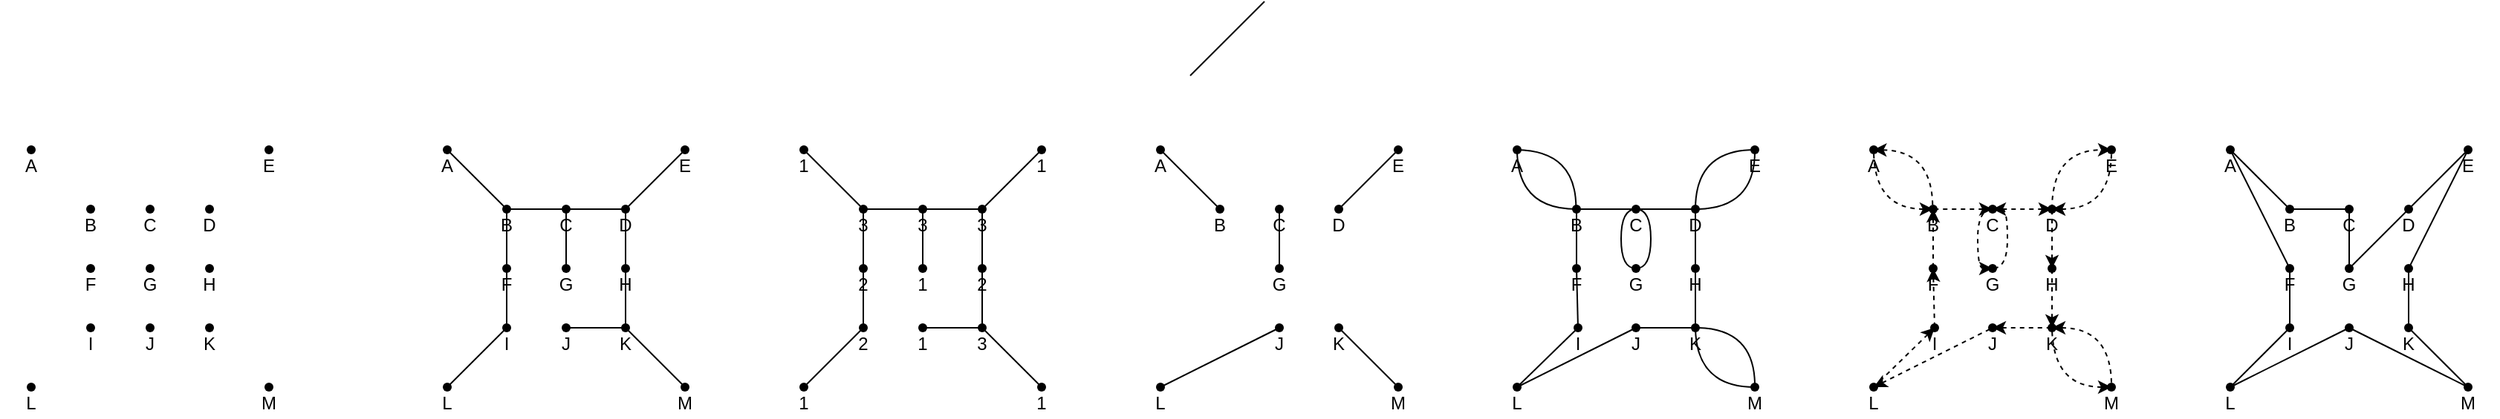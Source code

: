 <mxfile version="14.9.1" type="device"><diagram id="Zwv_RI23UXLySUzqXpF4" name="Page-1"><mxGraphModel dx="569" dy="282" grid="1" gridSize="10" guides="1" tooltips="1" connect="1" arrows="1" fold="1" page="1" pageScale="1" pageWidth="827" pageHeight="1169" math="0" shadow="0"><root><mxCell id="0"/><mxCell id="1" parent="0"/><mxCell id="OBPJqP3fSP37Bips-L61-1" value="B" style="shape=waypoint;sketch=0;fillStyle=solid;size=6;pointerEvents=1;points=[];fillColor=none;resizable=0;rotatable=0;perimeter=centerPerimeter;snapToPoint=1;verticalAlign=bottom;" parent="1" vertex="1"><mxGeometry x="200" y="200" width="40" height="40" as="geometry"/></mxCell><mxCell id="OBPJqP3fSP37Bips-L61-2" value="C" style="shape=waypoint;sketch=0;fillStyle=solid;size=6;pointerEvents=1;points=[];fillColor=none;resizable=0;rotatable=0;perimeter=centerPerimeter;snapToPoint=1;verticalAlign=bottom;" parent="1" vertex="1"><mxGeometry x="240" y="200" width="40" height="40" as="geometry"/></mxCell><mxCell id="OBPJqP3fSP37Bips-L61-3" value="D" style="shape=waypoint;sketch=0;fillStyle=solid;size=6;pointerEvents=1;points=[];fillColor=none;resizable=0;rotatable=0;perimeter=centerPerimeter;snapToPoint=1;verticalAlign=bottom;" parent="1" vertex="1"><mxGeometry x="280" y="200" width="40" height="40" as="geometry"/></mxCell><mxCell id="OBPJqP3fSP37Bips-L61-4" value="A" style="shape=waypoint;sketch=0;fillStyle=solid;size=6;pointerEvents=1;points=[];fillColor=none;resizable=0;rotatable=0;perimeter=centerPerimeter;snapToPoint=1;verticalAlign=bottom;" parent="1" vertex="1"><mxGeometry x="160" y="160" width="40" height="40" as="geometry"/></mxCell><mxCell id="OBPJqP3fSP37Bips-L61-5" value="E" style="shape=waypoint;sketch=0;fillStyle=solid;size=6;pointerEvents=1;points=[];fillColor=none;resizable=0;rotatable=0;perimeter=centerPerimeter;snapToPoint=1;verticalAlign=bottom;" parent="1" vertex="1"><mxGeometry x="320" y="160" width="40" height="40" as="geometry"/></mxCell><mxCell id="OBPJqP3fSP37Bips-L61-6" value="L" style="shape=waypoint;sketch=0;fillStyle=solid;size=6;pointerEvents=1;points=[];fillColor=none;resizable=0;rotatable=0;perimeter=centerPerimeter;snapToPoint=1;verticalAlign=bottom;" parent="1" vertex="1"><mxGeometry x="160" y="320" width="40" height="40" as="geometry"/></mxCell><mxCell id="OBPJqP3fSP37Bips-L61-7" value="M" style="shape=waypoint;sketch=0;fillStyle=solid;size=6;pointerEvents=1;points=[];fillColor=none;resizable=0;rotatable=0;perimeter=centerPerimeter;snapToPoint=1;verticalAlign=bottom;" parent="1" vertex="1"><mxGeometry x="320" y="320" width="40" height="40" as="geometry"/></mxCell><mxCell id="OBPJqP3fSP37Bips-L61-8" value="F" style="shape=waypoint;sketch=0;fillStyle=solid;size=6;pointerEvents=1;points=[];fillColor=none;resizable=0;rotatable=0;perimeter=centerPerimeter;snapToPoint=1;verticalAlign=bottom;" parent="1" vertex="1"><mxGeometry x="200" y="240" width="40" height="40" as="geometry"/></mxCell><mxCell id="OBPJqP3fSP37Bips-L61-9" value="G" style="shape=waypoint;sketch=0;fillStyle=solid;size=6;pointerEvents=1;points=[];fillColor=none;resizable=0;rotatable=0;perimeter=centerPerimeter;snapToPoint=1;verticalAlign=bottom;" parent="1" vertex="1"><mxGeometry x="240" y="240" width="40" height="40" as="geometry"/></mxCell><mxCell id="OBPJqP3fSP37Bips-L61-10" value="H" style="shape=waypoint;sketch=0;fillStyle=solid;size=6;pointerEvents=1;points=[];fillColor=none;resizable=0;rotatable=0;perimeter=centerPerimeter;snapToPoint=1;verticalAlign=bottom;" parent="1" vertex="1"><mxGeometry x="280" y="240" width="40" height="40" as="geometry"/></mxCell><mxCell id="OBPJqP3fSP37Bips-L61-11" value="I" style="shape=waypoint;sketch=0;fillStyle=solid;size=6;pointerEvents=1;points=[];fillColor=none;resizable=0;rotatable=0;perimeter=centerPerimeter;snapToPoint=1;verticalAlign=bottom;" parent="1" vertex="1"><mxGeometry x="200" y="280" width="40" height="40" as="geometry"/></mxCell><mxCell id="OBPJqP3fSP37Bips-L61-12" value="J" style="shape=waypoint;sketch=0;fillStyle=solid;size=6;pointerEvents=1;points=[];fillColor=none;resizable=0;rotatable=0;perimeter=centerPerimeter;snapToPoint=1;verticalAlign=bottom;" parent="1" vertex="1"><mxGeometry x="240" y="280" width="40" height="40" as="geometry"/></mxCell><mxCell id="OBPJqP3fSP37Bips-L61-13" value="K" style="shape=waypoint;sketch=0;fillStyle=solid;size=6;pointerEvents=1;points=[];fillColor=none;resizable=0;rotatable=0;perimeter=centerPerimeter;snapToPoint=1;verticalAlign=bottom;" parent="1" vertex="1"><mxGeometry x="280" y="280" width="40" height="40" as="geometry"/></mxCell><mxCell id="OBPJqP3fSP37Bips-L61-15" value="B" style="shape=waypoint;sketch=0;fillStyle=solid;size=6;pointerEvents=1;points=[];fillColor=none;resizable=0;rotatable=0;perimeter=centerPerimeter;snapToPoint=1;verticalAlign=bottom;" parent="1" vertex="1"><mxGeometry x="480" y="200" width="40" height="40" as="geometry"/></mxCell><mxCell id="OBPJqP3fSP37Bips-L61-16" value="C" style="shape=waypoint;sketch=0;fillStyle=solid;size=6;pointerEvents=1;points=[];fillColor=none;resizable=0;rotatable=0;perimeter=centerPerimeter;snapToPoint=1;verticalAlign=bottom;" parent="1" vertex="1"><mxGeometry x="520" y="200" width="40" height="40" as="geometry"/></mxCell><mxCell id="OBPJqP3fSP37Bips-L61-17" value="D" style="shape=waypoint;sketch=0;fillStyle=solid;size=6;pointerEvents=1;points=[];fillColor=none;resizable=0;rotatable=0;perimeter=centerPerimeter;snapToPoint=1;verticalAlign=bottom;" parent="1" vertex="1"><mxGeometry x="560" y="200" width="40" height="40" as="geometry"/></mxCell><mxCell id="OBPJqP3fSP37Bips-L61-18" value="A" style="shape=waypoint;sketch=0;fillStyle=solid;size=6;pointerEvents=1;points=[];fillColor=none;resizable=0;rotatable=0;perimeter=centerPerimeter;snapToPoint=1;verticalAlign=bottom;" parent="1" vertex="1"><mxGeometry x="440" y="160" width="40" height="40" as="geometry"/></mxCell><mxCell id="OBPJqP3fSP37Bips-L61-19" value="E" style="shape=waypoint;sketch=0;fillStyle=solid;size=6;pointerEvents=1;points=[];fillColor=none;resizable=0;rotatable=0;perimeter=centerPerimeter;snapToPoint=1;verticalAlign=bottom;" parent="1" vertex="1"><mxGeometry x="600" y="160" width="40" height="40" as="geometry"/></mxCell><mxCell id="OBPJqP3fSP37Bips-L61-20" value="L" style="shape=waypoint;sketch=0;fillStyle=solid;size=6;pointerEvents=1;points=[];fillColor=none;resizable=0;rotatable=0;perimeter=centerPerimeter;snapToPoint=1;verticalAlign=bottom;" parent="1" vertex="1"><mxGeometry x="440" y="320" width="40" height="40" as="geometry"/></mxCell><mxCell id="OBPJqP3fSP37Bips-L61-21" value="M" style="shape=waypoint;sketch=0;fillStyle=solid;size=6;pointerEvents=1;points=[];fillColor=none;resizable=0;rotatable=0;perimeter=centerPerimeter;snapToPoint=1;verticalAlign=bottom;" parent="1" vertex="1"><mxGeometry x="600" y="320" width="40" height="40" as="geometry"/></mxCell><mxCell id="OBPJqP3fSP37Bips-L61-22" value="F" style="shape=waypoint;sketch=0;fillStyle=solid;size=6;pointerEvents=1;points=[];fillColor=none;resizable=0;rotatable=0;perimeter=centerPerimeter;snapToPoint=1;verticalAlign=bottom;" parent="1" vertex="1"><mxGeometry x="480" y="240" width="40" height="40" as="geometry"/></mxCell><mxCell id="OBPJqP3fSP37Bips-L61-23" value="G" style="shape=waypoint;sketch=0;fillStyle=solid;size=6;pointerEvents=1;points=[];fillColor=none;resizable=0;rotatable=0;perimeter=centerPerimeter;snapToPoint=1;verticalAlign=bottom;" parent="1" vertex="1"><mxGeometry x="520" y="240" width="40" height="40" as="geometry"/></mxCell><mxCell id="OBPJqP3fSP37Bips-L61-24" value="H" style="shape=waypoint;sketch=0;fillStyle=solid;size=6;pointerEvents=1;points=[];fillColor=none;resizable=0;rotatable=0;perimeter=centerPerimeter;snapToPoint=1;verticalAlign=bottom;" parent="1" vertex="1"><mxGeometry x="560" y="240" width="40" height="40" as="geometry"/></mxCell><mxCell id="OBPJqP3fSP37Bips-L61-25" value="I" style="shape=waypoint;sketch=0;fillStyle=solid;size=6;pointerEvents=1;points=[];fillColor=none;resizable=0;rotatable=0;perimeter=centerPerimeter;snapToPoint=1;verticalAlign=bottom;" parent="1" vertex="1"><mxGeometry x="480" y="280" width="40" height="40" as="geometry"/></mxCell><mxCell id="OBPJqP3fSP37Bips-L61-26" value="J" style="shape=waypoint;sketch=0;fillStyle=solid;size=6;pointerEvents=1;points=[];fillColor=none;resizable=0;rotatable=0;perimeter=centerPerimeter;snapToPoint=1;verticalAlign=bottom;" parent="1" vertex="1"><mxGeometry x="520" y="280" width="40" height="40" as="geometry"/></mxCell><mxCell id="OBPJqP3fSP37Bips-L61-27" value="K" style="shape=waypoint;sketch=0;fillStyle=solid;size=6;pointerEvents=1;points=[];fillColor=none;resizable=0;rotatable=0;perimeter=centerPerimeter;snapToPoint=1;verticalAlign=bottom;" parent="1" vertex="1"><mxGeometry x="560" y="280" width="40" height="40" as="geometry"/></mxCell><mxCell id="OBPJqP3fSP37Bips-L61-28" value="" style="endArrow=none;html=1;exitX=0.413;exitY=0.525;exitDx=0;exitDy=0;exitPerimeter=0;" parent="1" source="OBPJqP3fSP37Bips-L61-15" target="OBPJqP3fSP37Bips-L61-18" edge="1"><mxGeometry width="50" height="50" relative="1" as="geometry"><mxPoint x="400" y="270" as="sourcePoint"/><mxPoint x="450" y="220" as="targetPoint"/></mxGeometry></mxCell><mxCell id="OBPJqP3fSP37Bips-L61-29" value="" style="endArrow=none;html=1;exitX=0.463;exitY=0.438;exitDx=0;exitDy=0;exitPerimeter=0;" parent="1" source="OBPJqP3fSP37Bips-L61-20" edge="1"><mxGeometry width="50" height="50" relative="1" as="geometry"><mxPoint x="510" y="160" as="sourcePoint"/><mxPoint x="500" y="300" as="targetPoint"/></mxGeometry></mxCell><mxCell id="OBPJqP3fSP37Bips-L61-30" value="" style="endArrow=none;html=1;" parent="1" source="OBPJqP3fSP37Bips-L61-15" target="OBPJqP3fSP37Bips-L61-16" edge="1"><mxGeometry width="50" height="50" relative="1" as="geometry"><mxPoint x="520" y="170" as="sourcePoint"/><mxPoint x="570" y="120" as="targetPoint"/></mxGeometry></mxCell><mxCell id="OBPJqP3fSP37Bips-L61-31" value="" style="endArrow=none;html=1;exitX=0.475;exitY=0.4;exitDx=0;exitDy=0;exitPerimeter=0;entryX=0.488;entryY=0.425;entryDx=0;entryDy=0;entryPerimeter=0;" parent="1" source="OBPJqP3fSP37Bips-L61-16" target="OBPJqP3fSP37Bips-L61-23" edge="1"><mxGeometry width="50" height="50" relative="1" as="geometry"><mxPoint x="520" y="170" as="sourcePoint"/><mxPoint x="570" y="120" as="targetPoint"/></mxGeometry></mxCell><mxCell id="OBPJqP3fSP37Bips-L61-32" value="" style="endArrow=none;html=1;exitX=0.55;exitY=0.438;exitDx=0;exitDy=0;exitPerimeter=0;" parent="1" source="OBPJqP3fSP37Bips-L61-16" target="OBPJqP3fSP37Bips-L61-17" edge="1"><mxGeometry width="50" height="50" relative="1" as="geometry"><mxPoint x="520" y="170" as="sourcePoint"/><mxPoint x="570" y="120" as="targetPoint"/></mxGeometry></mxCell><mxCell id="OBPJqP3fSP37Bips-L61-33" value="" style="endArrow=none;html=1;entryX=0.463;entryY=0.413;entryDx=0;entryDy=0;entryPerimeter=0;" parent="1" source="OBPJqP3fSP37Bips-L61-17" target="OBPJqP3fSP37Bips-L61-19" edge="1"><mxGeometry width="50" height="50" relative="1" as="geometry"><mxPoint x="520" y="170" as="sourcePoint"/><mxPoint x="570" y="120" as="targetPoint"/></mxGeometry></mxCell><mxCell id="OBPJqP3fSP37Bips-L61-34" value="" style="endArrow=none;html=1;entryX=0.488;entryY=0.438;entryDx=0;entryDy=0;entryPerimeter=0;" parent="1" target="OBPJqP3fSP37Bips-L61-24" edge="1"><mxGeometry width="50" height="50" relative="1" as="geometry"><mxPoint x="580" y="220" as="sourcePoint"/><mxPoint x="570" y="120" as="targetPoint"/></mxGeometry></mxCell><mxCell id="OBPJqP3fSP37Bips-L61-35" value="" style="endArrow=none;html=1;" parent="1" source="OBPJqP3fSP37Bips-L61-24" edge="1"><mxGeometry width="50" height="50" relative="1" as="geometry"><mxPoint x="520" y="170" as="sourcePoint"/><mxPoint x="580" y="300" as="targetPoint"/></mxGeometry></mxCell><mxCell id="OBPJqP3fSP37Bips-L61-36" value="" style="endArrow=none;html=1;" parent="1" edge="1"><mxGeometry width="50" height="50" relative="1" as="geometry"><mxPoint x="580" y="300" as="sourcePoint"/><mxPoint x="620" y="340" as="targetPoint"/></mxGeometry></mxCell><mxCell id="OBPJqP3fSP37Bips-L61-37" value="" style="endArrow=none;html=1;" parent="1" source="OBPJqP3fSP37Bips-L61-26" target="OBPJqP3fSP37Bips-L61-27" edge="1"><mxGeometry width="50" height="50" relative="1" as="geometry"><mxPoint x="520" y="170" as="sourcePoint"/><mxPoint x="570" y="120" as="targetPoint"/></mxGeometry></mxCell><mxCell id="OBPJqP3fSP37Bips-L61-38" value="" style="endArrow=none;html=1;entryX=0.45;entryY=0.475;entryDx=0;entryDy=0;entryPerimeter=0;" parent="1" target="OBPJqP3fSP37Bips-L61-22" edge="1"><mxGeometry width="50" height="50" relative="1" as="geometry"><mxPoint x="500" y="220" as="sourcePoint"/><mxPoint x="570" y="120" as="targetPoint"/></mxGeometry></mxCell><mxCell id="OBPJqP3fSP37Bips-L61-39" value="" style="endArrow=none;html=1;" parent="1" edge="1"><mxGeometry width="50" height="50" relative="1" as="geometry"><mxPoint x="500" y="300" as="sourcePoint"/><mxPoint x="500" y="260" as="targetPoint"/></mxGeometry></mxCell><mxCell id="OBPJqP3fSP37Bips-L61-65" value="3" style="shape=waypoint;sketch=0;fillStyle=solid;size=6;pointerEvents=1;points=[];fillColor=none;resizable=0;rotatable=0;perimeter=centerPerimeter;snapToPoint=1;verticalAlign=bottom;" parent="1" vertex="1"><mxGeometry x="720" y="200" width="40" height="40" as="geometry"/></mxCell><mxCell id="OBPJqP3fSP37Bips-L61-66" value="3" style="shape=waypoint;sketch=0;fillStyle=solid;size=6;pointerEvents=1;points=[];fillColor=none;resizable=0;rotatable=0;perimeter=centerPerimeter;snapToPoint=1;verticalAlign=bottom;" parent="1" vertex="1"><mxGeometry x="760" y="200" width="40" height="40" as="geometry"/></mxCell><mxCell id="OBPJqP3fSP37Bips-L61-67" value="3" style="shape=waypoint;sketch=0;fillStyle=solid;size=6;pointerEvents=1;points=[];fillColor=none;resizable=0;rotatable=0;perimeter=centerPerimeter;snapToPoint=1;verticalAlign=bottom;" parent="1" vertex="1"><mxGeometry x="800" y="200" width="40" height="40" as="geometry"/></mxCell><mxCell id="OBPJqP3fSP37Bips-L61-68" value="1" style="shape=waypoint;sketch=0;fillStyle=solid;size=6;pointerEvents=1;points=[];fillColor=none;resizable=0;rotatable=0;perimeter=centerPerimeter;snapToPoint=1;verticalAlign=bottom;" parent="1" vertex="1"><mxGeometry x="680" y="160" width="40" height="40" as="geometry"/></mxCell><mxCell id="OBPJqP3fSP37Bips-L61-69" value="1" style="shape=waypoint;sketch=0;fillStyle=solid;size=6;pointerEvents=1;points=[];fillColor=none;resizable=0;rotatable=0;perimeter=centerPerimeter;snapToPoint=1;verticalAlign=bottom;" parent="1" vertex="1"><mxGeometry x="840" y="160" width="40" height="40" as="geometry"/></mxCell><mxCell id="OBPJqP3fSP37Bips-L61-70" value="1" style="shape=waypoint;sketch=0;fillStyle=solid;size=6;pointerEvents=1;points=[];fillColor=none;resizable=0;rotatable=0;perimeter=centerPerimeter;snapToPoint=1;verticalAlign=bottom;" parent="1" vertex="1"><mxGeometry x="680" y="320" width="40" height="40" as="geometry"/></mxCell><mxCell id="OBPJqP3fSP37Bips-L61-71" value="1" style="shape=waypoint;sketch=0;fillStyle=solid;size=6;pointerEvents=1;points=[];fillColor=none;resizable=0;rotatable=0;perimeter=centerPerimeter;snapToPoint=1;verticalAlign=bottom;" parent="1" vertex="1"><mxGeometry x="840" y="320" width="40" height="40" as="geometry"/></mxCell><mxCell id="OBPJqP3fSP37Bips-L61-72" value="2" style="shape=waypoint;sketch=0;fillStyle=solid;size=6;pointerEvents=1;points=[];fillColor=none;resizable=0;rotatable=0;perimeter=centerPerimeter;snapToPoint=1;verticalAlign=bottom;" parent="1" vertex="1"><mxGeometry x="720" y="240" width="40" height="40" as="geometry"/></mxCell><mxCell id="OBPJqP3fSP37Bips-L61-73" value="1" style="shape=waypoint;sketch=0;fillStyle=solid;size=6;pointerEvents=1;points=[];fillColor=none;resizable=0;rotatable=0;perimeter=centerPerimeter;snapToPoint=1;verticalAlign=bottom;" parent="1" vertex="1"><mxGeometry x="760" y="240" width="40" height="40" as="geometry"/></mxCell><mxCell id="OBPJqP3fSP37Bips-L61-74" value="2" style="shape=waypoint;sketch=0;fillStyle=solid;size=6;pointerEvents=1;points=[];fillColor=none;resizable=0;rotatable=0;perimeter=centerPerimeter;snapToPoint=1;verticalAlign=bottom;" parent="1" vertex="1"><mxGeometry x="800" y="240" width="40" height="40" as="geometry"/></mxCell><mxCell id="OBPJqP3fSP37Bips-L61-75" value="2" style="shape=waypoint;sketch=0;fillStyle=solid;size=6;pointerEvents=1;points=[];fillColor=none;resizable=0;rotatable=0;perimeter=centerPerimeter;snapToPoint=1;verticalAlign=bottom;" parent="1" vertex="1"><mxGeometry x="720" y="280" width="40" height="40" as="geometry"/></mxCell><mxCell id="OBPJqP3fSP37Bips-L61-76" value="1" style="shape=waypoint;sketch=0;fillStyle=solid;size=6;pointerEvents=1;points=[];fillColor=none;resizable=0;rotatable=0;perimeter=centerPerimeter;snapToPoint=1;verticalAlign=bottom;" parent="1" vertex="1"><mxGeometry x="760" y="280" width="40" height="40" as="geometry"/></mxCell><mxCell id="OBPJqP3fSP37Bips-L61-77" value="3" style="shape=waypoint;sketch=0;fillStyle=solid;size=6;pointerEvents=1;points=[];fillColor=none;resizable=0;rotatable=0;perimeter=centerPerimeter;snapToPoint=1;verticalAlign=bottom;" parent="1" vertex="1"><mxGeometry x="800" y="280" width="40" height="40" as="geometry"/></mxCell><mxCell id="OBPJqP3fSP37Bips-L61-78" value="" style="endArrow=none;html=1;exitX=0.413;exitY=0.525;exitDx=0;exitDy=0;exitPerimeter=0;" parent="1" source="OBPJqP3fSP37Bips-L61-65" target="OBPJqP3fSP37Bips-L61-68" edge="1"><mxGeometry width="50" height="50" relative="1" as="geometry"><mxPoint x="640" y="270" as="sourcePoint"/><mxPoint x="690" y="220" as="targetPoint"/></mxGeometry></mxCell><mxCell id="OBPJqP3fSP37Bips-L61-79" value="" style="endArrow=none;html=1;exitX=0.463;exitY=0.438;exitDx=0;exitDy=0;exitPerimeter=0;" parent="1" source="OBPJqP3fSP37Bips-L61-70" edge="1"><mxGeometry width="50" height="50" relative="1" as="geometry"><mxPoint x="750" y="160" as="sourcePoint"/><mxPoint x="740" y="300" as="targetPoint"/></mxGeometry></mxCell><mxCell id="OBPJqP3fSP37Bips-L61-80" value="" style="endArrow=none;html=1;" parent="1" source="OBPJqP3fSP37Bips-L61-65" target="OBPJqP3fSP37Bips-L61-66" edge="1"><mxGeometry width="50" height="50" relative="1" as="geometry"><mxPoint x="760" y="170" as="sourcePoint"/><mxPoint x="810" y="120" as="targetPoint"/></mxGeometry></mxCell><mxCell id="OBPJqP3fSP37Bips-L61-81" value="" style="endArrow=none;html=1;exitX=0.475;exitY=0.4;exitDx=0;exitDy=0;exitPerimeter=0;entryX=0.488;entryY=0.425;entryDx=0;entryDy=0;entryPerimeter=0;" parent="1" source="OBPJqP3fSP37Bips-L61-66" target="OBPJqP3fSP37Bips-L61-73" edge="1"><mxGeometry width="50" height="50" relative="1" as="geometry"><mxPoint x="760" y="170" as="sourcePoint"/><mxPoint x="810" y="120" as="targetPoint"/></mxGeometry></mxCell><mxCell id="OBPJqP3fSP37Bips-L61-82" value="" style="endArrow=none;html=1;exitX=0.55;exitY=0.438;exitDx=0;exitDy=0;exitPerimeter=0;" parent="1" source="OBPJqP3fSP37Bips-L61-66" target="OBPJqP3fSP37Bips-L61-67" edge="1"><mxGeometry width="50" height="50" relative="1" as="geometry"><mxPoint x="760" y="170" as="sourcePoint"/><mxPoint x="810" y="120" as="targetPoint"/></mxGeometry></mxCell><mxCell id="OBPJqP3fSP37Bips-L61-83" value="" style="endArrow=none;html=1;entryX=0.463;entryY=0.413;entryDx=0;entryDy=0;entryPerimeter=0;" parent="1" source="OBPJqP3fSP37Bips-L61-67" target="OBPJqP3fSP37Bips-L61-69" edge="1"><mxGeometry width="50" height="50" relative="1" as="geometry"><mxPoint x="760" y="170" as="sourcePoint"/><mxPoint x="810" y="120" as="targetPoint"/></mxGeometry></mxCell><mxCell id="OBPJqP3fSP37Bips-L61-84" value="" style="endArrow=none;html=1;entryX=0.488;entryY=0.438;entryDx=0;entryDy=0;entryPerimeter=0;" parent="1" target="OBPJqP3fSP37Bips-L61-74" edge="1"><mxGeometry width="50" height="50" relative="1" as="geometry"><mxPoint x="820" y="220" as="sourcePoint"/><mxPoint x="810" y="120" as="targetPoint"/></mxGeometry></mxCell><mxCell id="OBPJqP3fSP37Bips-L61-85" value="" style="endArrow=none;html=1;" parent="1" source="OBPJqP3fSP37Bips-L61-74" edge="1"><mxGeometry width="50" height="50" relative="1" as="geometry"><mxPoint x="760" y="170" as="sourcePoint"/><mxPoint x="820" y="300" as="targetPoint"/></mxGeometry></mxCell><mxCell id="OBPJqP3fSP37Bips-L61-86" value="" style="endArrow=none;html=1;" parent="1" edge="1"><mxGeometry width="50" height="50" relative="1" as="geometry"><mxPoint x="820" y="300" as="sourcePoint"/><mxPoint x="860" y="340" as="targetPoint"/></mxGeometry></mxCell><mxCell id="OBPJqP3fSP37Bips-L61-87" value="" style="endArrow=none;html=1;" parent="1" source="OBPJqP3fSP37Bips-L61-76" target="OBPJqP3fSP37Bips-L61-77" edge="1"><mxGeometry width="50" height="50" relative="1" as="geometry"><mxPoint x="760" y="170" as="sourcePoint"/><mxPoint x="810" y="120" as="targetPoint"/></mxGeometry></mxCell><mxCell id="OBPJqP3fSP37Bips-L61-88" value="" style="endArrow=none;html=1;entryX=0.45;entryY=0.475;entryDx=0;entryDy=0;entryPerimeter=0;" parent="1" target="OBPJqP3fSP37Bips-L61-72" edge="1"><mxGeometry width="50" height="50" relative="1" as="geometry"><mxPoint x="740" y="220" as="sourcePoint"/><mxPoint x="810" y="120" as="targetPoint"/></mxGeometry></mxCell><mxCell id="OBPJqP3fSP37Bips-L61-89" value="" style="endArrow=none;html=1;" parent="1" edge="1"><mxGeometry width="50" height="50" relative="1" as="geometry"><mxPoint x="740" y="300" as="sourcePoint"/><mxPoint x="740" y="260" as="targetPoint"/></mxGeometry></mxCell><mxCell id="OBPJqP3fSP37Bips-L61-90" value="B" style="shape=waypoint;sketch=0;fillStyle=solid;size=6;pointerEvents=1;points=[];fillColor=none;resizable=0;rotatable=0;perimeter=centerPerimeter;snapToPoint=1;verticalAlign=bottom;" parent="1" vertex="1"><mxGeometry x="960" y="200" width="40" height="40" as="geometry"/></mxCell><mxCell id="OBPJqP3fSP37Bips-L61-91" value="C" style="shape=waypoint;sketch=0;fillStyle=solid;size=6;pointerEvents=1;points=[];fillColor=none;resizable=0;rotatable=0;perimeter=centerPerimeter;snapToPoint=1;verticalAlign=bottom;" parent="1" vertex="1"><mxGeometry x="1000" y="200" width="40" height="40" as="geometry"/></mxCell><mxCell id="OBPJqP3fSP37Bips-L61-92" value="D" style="shape=waypoint;sketch=0;fillStyle=solid;size=6;pointerEvents=1;points=[];fillColor=none;resizable=0;rotatable=0;perimeter=centerPerimeter;snapToPoint=1;verticalAlign=bottom;" parent="1" vertex="1"><mxGeometry x="1040" y="200" width="40" height="40" as="geometry"/></mxCell><mxCell id="OBPJqP3fSP37Bips-L61-93" value="A" style="shape=waypoint;sketch=0;fillStyle=solid;size=6;pointerEvents=1;points=[];fillColor=none;resizable=0;rotatable=0;perimeter=centerPerimeter;snapToPoint=1;verticalAlign=bottom;" parent="1" vertex="1"><mxGeometry x="920" y="160" width="40" height="40" as="geometry"/></mxCell><mxCell id="OBPJqP3fSP37Bips-L61-94" value="E" style="shape=waypoint;sketch=0;fillStyle=solid;size=6;pointerEvents=1;points=[];fillColor=none;resizable=0;rotatable=0;perimeter=centerPerimeter;snapToPoint=1;verticalAlign=bottom;" parent="1" vertex="1"><mxGeometry x="1080" y="160" width="40" height="40" as="geometry"/></mxCell><mxCell id="OBPJqP3fSP37Bips-L61-95" value="L" style="shape=waypoint;sketch=0;fillStyle=solid;size=6;pointerEvents=1;points=[];fillColor=none;resizable=0;rotatable=0;perimeter=centerPerimeter;snapToPoint=1;verticalAlign=bottom;" parent="1" vertex="1"><mxGeometry x="920" y="320" width="40" height="40" as="geometry"/></mxCell><mxCell id="OBPJqP3fSP37Bips-L61-96" value="M" style="shape=waypoint;sketch=0;fillStyle=solid;size=6;pointerEvents=1;points=[];fillColor=none;resizable=0;rotatable=0;perimeter=centerPerimeter;snapToPoint=1;verticalAlign=bottom;" parent="1" vertex="1"><mxGeometry x="1080" y="320" width="40" height="40" as="geometry"/></mxCell><mxCell id="OBPJqP3fSP37Bips-L61-98" value="G" style="shape=waypoint;sketch=0;fillStyle=solid;size=6;pointerEvents=1;points=[];fillColor=none;resizable=0;rotatable=0;perimeter=centerPerimeter;snapToPoint=1;verticalAlign=bottom;" parent="1" vertex="1"><mxGeometry x="1000" y="240" width="40" height="40" as="geometry"/></mxCell><mxCell id="OBPJqP3fSP37Bips-L61-101" value="J" style="shape=waypoint;sketch=0;fillStyle=solid;size=6;pointerEvents=1;points=[];fillColor=none;resizable=0;rotatable=0;perimeter=centerPerimeter;snapToPoint=1;verticalAlign=bottom;" parent="1" vertex="1"><mxGeometry x="1000" y="280" width="40" height="40" as="geometry"/></mxCell><mxCell id="OBPJqP3fSP37Bips-L61-102" value="K" style="shape=waypoint;sketch=0;fillStyle=solid;size=6;pointerEvents=1;points=[];fillColor=none;resizable=0;rotatable=0;perimeter=centerPerimeter;snapToPoint=1;verticalAlign=bottom;" parent="1" vertex="1"><mxGeometry x="1040" y="280" width="40" height="40" as="geometry"/></mxCell><mxCell id="OBPJqP3fSP37Bips-L61-115" value="" style="endArrow=none;html=1;" parent="1" edge="1"><mxGeometry width="50" height="50" relative="1" as="geometry"><mxPoint x="960" y="130" as="sourcePoint"/><mxPoint x="1010" y="80" as="targetPoint"/></mxGeometry></mxCell><mxCell id="OBPJqP3fSP37Bips-L61-116" value="" style="endArrow=none;html=1;exitX=0.575;exitY=0.525;exitDx=0;exitDy=0;exitPerimeter=0;entryX=0.463;entryY=0.463;entryDx=0;entryDy=0;entryPerimeter=0;" parent="1" source="OBPJqP3fSP37Bips-L61-93" target="OBPJqP3fSP37Bips-L61-90" edge="1"><mxGeometry width="50" height="50" relative="1" as="geometry"><mxPoint x="970" y="140" as="sourcePoint"/><mxPoint x="1020" y="90" as="targetPoint"/></mxGeometry></mxCell><mxCell id="OBPJqP3fSP37Bips-L61-117" value="" style="endArrow=none;html=1;entryX=0.45;entryY=0.5;entryDx=0;entryDy=0;entryPerimeter=0;" parent="1" target="OBPJqP3fSP37Bips-L61-101" edge="1"><mxGeometry width="50" height="50" relative="1" as="geometry"><mxPoint x="940" y="340" as="sourcePoint"/><mxPoint x="1020" y="90" as="targetPoint"/></mxGeometry></mxCell><mxCell id="OBPJqP3fSP37Bips-L61-118" value="" style="endArrow=none;html=1;" parent="1" source="OBPJqP3fSP37Bips-L61-91" edge="1"><mxGeometry width="50" height="50" relative="1" as="geometry"><mxPoint x="970" y="140" as="sourcePoint"/><mxPoint x="1020" y="260" as="targetPoint"/></mxGeometry></mxCell><mxCell id="OBPJqP3fSP37Bips-L61-119" value="" style="endArrow=none;html=1;exitX=0.488;exitY=0.45;exitDx=0;exitDy=0;exitPerimeter=0;" parent="1" source="OBPJqP3fSP37Bips-L61-92" edge="1"><mxGeometry width="50" height="50" relative="1" as="geometry"><mxPoint x="970" y="140" as="sourcePoint"/><mxPoint x="1100" y="180" as="targetPoint"/></mxGeometry></mxCell><mxCell id="OBPJqP3fSP37Bips-L61-120" value="" style="endArrow=none;html=1;exitX=0.488;exitY=0.413;exitDx=0;exitDy=0;exitPerimeter=0;" parent="1" source="OBPJqP3fSP37Bips-L61-102" edge="1"><mxGeometry width="50" height="50" relative="1" as="geometry"><mxPoint x="970" y="140" as="sourcePoint"/><mxPoint x="1100" y="340" as="targetPoint"/></mxGeometry></mxCell><mxCell id="8946nNfjZzPyX5LTS4IB-1" value="B" style="shape=waypoint;sketch=0;fillStyle=solid;size=6;pointerEvents=1;points=[];fillColor=none;resizable=0;rotatable=0;perimeter=centerPerimeter;snapToPoint=1;verticalAlign=bottom;" vertex="1" parent="1"><mxGeometry x="1200" y="200" width="40" height="40" as="geometry"/></mxCell><mxCell id="8946nNfjZzPyX5LTS4IB-2" value="C" style="shape=waypoint;sketch=0;fillStyle=solid;size=6;pointerEvents=1;points=[];fillColor=none;resizable=0;rotatable=0;perimeter=centerPerimeter;snapToPoint=1;verticalAlign=bottom;" vertex="1" parent="1"><mxGeometry x="1240" y="200" width="40" height="40" as="geometry"/></mxCell><mxCell id="8946nNfjZzPyX5LTS4IB-3" value="D" style="shape=waypoint;sketch=0;fillStyle=solid;size=6;pointerEvents=1;points=[];fillColor=none;resizable=0;rotatable=0;perimeter=centerPerimeter;snapToPoint=1;verticalAlign=bottom;" vertex="1" parent="1"><mxGeometry x="1280" y="200" width="40" height="40" as="geometry"/></mxCell><mxCell id="8946nNfjZzPyX5LTS4IB-4" value="A" style="shape=waypoint;sketch=0;fillStyle=solid;size=6;pointerEvents=1;points=[];fillColor=none;resizable=0;rotatable=0;perimeter=centerPerimeter;snapToPoint=1;verticalAlign=bottom;" vertex="1" parent="1"><mxGeometry x="1160" y="160" width="40" height="40" as="geometry"/></mxCell><mxCell id="8946nNfjZzPyX5LTS4IB-5" value="E" style="shape=waypoint;sketch=0;fillStyle=solid;size=6;pointerEvents=1;points=[];fillColor=none;resizable=0;rotatable=0;perimeter=centerPerimeter;snapToPoint=1;verticalAlign=bottom;" vertex="1" parent="1"><mxGeometry x="1320" y="160" width="40" height="40" as="geometry"/></mxCell><mxCell id="8946nNfjZzPyX5LTS4IB-6" value="L" style="shape=waypoint;sketch=0;fillStyle=solid;size=6;pointerEvents=1;points=[];fillColor=none;resizable=0;rotatable=0;perimeter=centerPerimeter;snapToPoint=1;verticalAlign=bottom;" vertex="1" parent="1"><mxGeometry x="1160" y="320" width="40" height="40" as="geometry"/></mxCell><mxCell id="8946nNfjZzPyX5LTS4IB-7" value="M" style="shape=waypoint;sketch=0;fillStyle=solid;size=6;pointerEvents=1;points=[];fillColor=none;resizable=0;rotatable=0;perimeter=centerPerimeter;snapToPoint=1;verticalAlign=bottom;" vertex="1" parent="1"><mxGeometry x="1320" y="320" width="40" height="40" as="geometry"/></mxCell><mxCell id="8946nNfjZzPyX5LTS4IB-8" value="G" style="shape=waypoint;sketch=0;fillStyle=solid;size=6;pointerEvents=1;points=[];fillColor=none;resizable=0;rotatable=0;perimeter=centerPerimeter;snapToPoint=1;verticalAlign=bottom;" vertex="1" parent="1"><mxGeometry x="1240" y="240" width="40" height="40" as="geometry"/></mxCell><mxCell id="8946nNfjZzPyX5LTS4IB-9" value="J" style="shape=waypoint;sketch=0;fillStyle=solid;size=6;pointerEvents=1;points=[];fillColor=none;resizable=0;rotatable=0;perimeter=centerPerimeter;snapToPoint=1;verticalAlign=bottom;" vertex="1" parent="1"><mxGeometry x="1240" y="280" width="40" height="40" as="geometry"/></mxCell><mxCell id="8946nNfjZzPyX5LTS4IB-10" value="K" style="shape=waypoint;sketch=0;fillStyle=solid;size=6;pointerEvents=1;points=[];fillColor=none;resizable=0;rotatable=0;perimeter=centerPerimeter;snapToPoint=1;verticalAlign=bottom;" vertex="1" parent="1"><mxGeometry x="1280" y="280" width="40" height="40" as="geometry"/></mxCell><mxCell id="8946nNfjZzPyX5LTS4IB-12" value="" style="endArrow=none;html=1;entryX=0.45;entryY=0.5;entryDx=0;entryDy=0;entryPerimeter=0;" edge="1" parent="1" target="8946nNfjZzPyX5LTS4IB-9"><mxGeometry width="50" height="50" relative="1" as="geometry"><mxPoint x="1180" y="340" as="sourcePoint"/><mxPoint x="1260" y="90" as="targetPoint"/></mxGeometry></mxCell><mxCell id="8946nNfjZzPyX5LTS4IB-14" value="" style="endArrow=none;html=1;exitX=0.488;exitY=0.45;exitDx=0;exitDy=0;exitPerimeter=0;edgeStyle=orthogonalEdgeStyle;curved=1;" edge="1" parent="1" source="8946nNfjZzPyX5LTS4IB-3"><mxGeometry width="50" height="50" relative="1" as="geometry"><mxPoint x="1210" y="140" as="sourcePoint"/><mxPoint x="1340" y="180" as="targetPoint"/></mxGeometry></mxCell><mxCell id="8946nNfjZzPyX5LTS4IB-15" value="" style="endArrow=none;html=1;exitX=0.488;exitY=0.413;exitDx=0;exitDy=0;exitPerimeter=0;edgeStyle=orthogonalEdgeStyle;curved=1;" edge="1" parent="1" source="8946nNfjZzPyX5LTS4IB-10"><mxGeometry width="50" height="50" relative="1" as="geometry"><mxPoint x="1210" y="140" as="sourcePoint"/><mxPoint x="1340" y="340" as="targetPoint"/></mxGeometry></mxCell><mxCell id="8946nNfjZzPyX5LTS4IB-45" value="" style="endArrow=none;html=1;exitX=0.575;exitY=0.525;exitDx=0;exitDy=0;exitPerimeter=0;entryX=0.463;entryY=0.463;entryDx=0;entryDy=0;entryPerimeter=0;edgeStyle=orthogonalEdgeStyle;curved=1;" edge="1" parent="1"><mxGeometry width="50" height="50" relative="1" as="geometry"><mxPoint x="1179.66" y="180" as="sourcePoint"/><mxPoint x="1219.66" y="220.0" as="targetPoint"/></mxGeometry></mxCell><mxCell id="8946nNfjZzPyX5LTS4IB-48" value="" style="endArrow=none;html=1;edgeStyle=orthogonalEdgeStyle;curved=1;entryX=0.605;entryY=0.51;entryDx=0;entryDy=0;entryPerimeter=0;" edge="1" parent="1" source="8946nNfjZzPyX5LTS4IB-8" target="8946nNfjZzPyX5LTS4IB-2"><mxGeometry width="50" height="50" relative="1" as="geometry"><mxPoint x="1390" y="290" as="sourcePoint"/><mxPoint x="1440" y="240" as="targetPoint"/><Array as="points"><mxPoint x="1270" y="260"/><mxPoint x="1270" y="220"/></Array></mxGeometry></mxCell><mxCell id="8946nNfjZzPyX5LTS4IB-49" value="" style="endArrow=none;html=1;edgeStyle=orthogonalEdgeStyle;curved=1;exitX=0.534;exitY=0.551;exitDx=0;exitDy=0;exitPerimeter=0;" edge="1" parent="1" source="8946nNfjZzPyX5LTS4IB-8" target="8946nNfjZzPyX5LTS4IB-2"><mxGeometry width="50" height="50" relative="1" as="geometry"><mxPoint x="1270" y="270" as="sourcePoint"/><mxPoint x="1270" y="230" as="targetPoint"/><Array as="points"><mxPoint x="1250" y="260"/><mxPoint x="1250" y="220"/></Array></mxGeometry></mxCell><mxCell id="8946nNfjZzPyX5LTS4IB-50" value="" style="endArrow=none;html=1;exitX=0.45;exitY=0.514;exitDx=0;exitDy=0;exitPerimeter=0;edgeStyle=orthogonalEdgeStyle;curved=1;" edge="1" parent="1" source="8946nNfjZzPyX5LTS4IB-1" target="8946nNfjZzPyX5LTS4IB-4"><mxGeometry width="50" height="50" relative="1" as="geometry"><mxPoint x="1160" y="260" as="sourcePoint"/><mxPoint x="1210" y="210" as="targetPoint"/><Array as="points"><mxPoint x="1180" y="220"/></Array></mxGeometry></mxCell><mxCell id="8946nNfjZzPyX5LTS4IB-51" value="" style="endArrow=none;html=1;" edge="1" parent="1" source="8946nNfjZzPyX5LTS4IB-2" target="8946nNfjZzPyX5LTS4IB-1"><mxGeometry width="50" height="50" relative="1" as="geometry"><mxPoint x="1230" y="250" as="sourcePoint"/><mxPoint x="1280" y="200" as="targetPoint"/></mxGeometry></mxCell><mxCell id="8946nNfjZzPyX5LTS4IB-52" value="" style="endArrow=none;html=1;" edge="1" parent="1" target="8946nNfjZzPyX5LTS4IB-3"><mxGeometry width="50" height="50" relative="1" as="geometry"><mxPoint x="1260" y="220" as="sourcePoint"/><mxPoint x="1280" y="200" as="targetPoint"/></mxGeometry></mxCell><mxCell id="8946nNfjZzPyX5LTS4IB-53" value="" style="endArrow=none;html=1;edgeStyle=orthogonalEdgeStyle;curved=1;" edge="1" parent="1" source="8946nNfjZzPyX5LTS4IB-3"><mxGeometry width="50" height="50" relative="1" as="geometry"><mxPoint x="1310" y="230" as="sourcePoint"/><mxPoint x="1340" y="180" as="targetPoint"/><Array as="points"><mxPoint x="1300" y="180"/></Array></mxGeometry></mxCell><mxCell id="8946nNfjZzPyX5LTS4IB-54" value="H" style="shape=waypoint;sketch=0;fillStyle=solid;size=6;pointerEvents=1;points=[];fillColor=none;resizable=0;rotatable=0;perimeter=centerPerimeter;snapToPoint=1;verticalAlign=bottom;" vertex="1" parent="1"><mxGeometry x="1280" y="240" width="40" height="40" as="geometry"/></mxCell><mxCell id="8946nNfjZzPyX5LTS4IB-55" value="F" style="shape=waypoint;sketch=0;fillStyle=solid;size=6;pointerEvents=1;points=[];fillColor=none;resizable=0;rotatable=0;perimeter=centerPerimeter;snapToPoint=1;verticalAlign=bottom;" vertex="1" parent="1"><mxGeometry x="1200" y="240" width="40" height="40" as="geometry"/></mxCell><mxCell id="8946nNfjZzPyX5LTS4IB-56" value="I" style="shape=waypoint;sketch=0;fillStyle=solid;size=6;pointerEvents=1;points=[];fillColor=none;resizable=0;rotatable=0;perimeter=centerPerimeter;snapToPoint=1;verticalAlign=bottom;" vertex="1" parent="1"><mxGeometry x="1201" y="280" width="40" height="40" as="geometry"/></mxCell><mxCell id="8946nNfjZzPyX5LTS4IB-58" value="" style="endArrow=none;html=1;" edge="1" parent="1" source="8946nNfjZzPyX5LTS4IB-54"><mxGeometry width="50" height="50" relative="1" as="geometry"><mxPoint x="1350" y="290" as="sourcePoint"/><mxPoint x="1300" y="220" as="targetPoint"/></mxGeometry></mxCell><mxCell id="8946nNfjZzPyX5LTS4IB-59" value="" style="endArrow=none;html=1;" edge="1" parent="1" target="8946nNfjZzPyX5LTS4IB-54"><mxGeometry width="50" height="50" relative="1" as="geometry"><mxPoint x="1300" y="300" as="sourcePoint"/><mxPoint x="1230" y="260" as="targetPoint"/></mxGeometry></mxCell><mxCell id="8946nNfjZzPyX5LTS4IB-60" value="" style="endArrow=none;html=1;edgeStyle=orthogonalEdgeStyle;curved=1;" edge="1" parent="1" source="8946nNfjZzPyX5LTS4IB-7"><mxGeometry width="50" height="50" relative="1" as="geometry"><mxPoint x="1070" y="420" as="sourcePoint"/><mxPoint x="1300" y="300" as="targetPoint"/></mxGeometry></mxCell><mxCell id="8946nNfjZzPyX5LTS4IB-61" value="" style="endArrow=none;html=1;" edge="1" parent="1" source="8946nNfjZzPyX5LTS4IB-9"><mxGeometry width="50" height="50" relative="1" as="geometry"><mxPoint x="1220" y="400" as="sourcePoint"/><mxPoint x="1300" y="300" as="targetPoint"/></mxGeometry></mxCell><mxCell id="8946nNfjZzPyX5LTS4IB-62" value="" style="endArrow=none;html=1;" edge="1" parent="1" source="8946nNfjZzPyX5LTS4IB-6" target="8946nNfjZzPyX5LTS4IB-56"><mxGeometry width="50" height="50" relative="1" as="geometry"><mxPoint x="1100" y="310" as="sourcePoint"/><mxPoint x="1150" y="260" as="targetPoint"/></mxGeometry></mxCell><mxCell id="8946nNfjZzPyX5LTS4IB-63" value="" style="endArrow=none;html=1;" edge="1" parent="1" source="8946nNfjZzPyX5LTS4IB-56" target="8946nNfjZzPyX5LTS4IB-55"><mxGeometry width="50" height="50" relative="1" as="geometry"><mxPoint x="1120" y="310" as="sourcePoint"/><mxPoint x="1170" y="260" as="targetPoint"/></mxGeometry></mxCell><mxCell id="8946nNfjZzPyX5LTS4IB-64" value="" style="endArrow=none;html=1;" edge="1" parent="1" source="8946nNfjZzPyX5LTS4IB-55" target="8946nNfjZzPyX5LTS4IB-1"><mxGeometry width="50" height="50" relative="1" as="geometry"><mxPoint x="1130" y="290" as="sourcePoint"/><mxPoint x="1180" y="240" as="targetPoint"/></mxGeometry></mxCell><mxCell id="8946nNfjZzPyX5LTS4IB-65" value="B" style="shape=waypoint;sketch=0;fillStyle=solid;size=6;pointerEvents=1;points=[];fillColor=none;resizable=0;rotatable=0;perimeter=centerPerimeter;snapToPoint=1;verticalAlign=bottom;" vertex="1" parent="1"><mxGeometry x="1440" y="200" width="40" height="40" as="geometry"/></mxCell><mxCell id="8946nNfjZzPyX5LTS4IB-66" value="C" style="shape=waypoint;sketch=0;fillStyle=solid;size=6;pointerEvents=1;points=[];fillColor=none;resizable=0;rotatable=0;perimeter=centerPerimeter;snapToPoint=1;verticalAlign=bottom;" vertex="1" parent="1"><mxGeometry x="1480" y="200" width="40" height="40" as="geometry"/></mxCell><mxCell id="8946nNfjZzPyX5LTS4IB-67" value="D" style="shape=waypoint;sketch=0;fillStyle=solid;size=6;pointerEvents=1;points=[];fillColor=none;resizable=0;rotatable=0;perimeter=centerPerimeter;snapToPoint=1;verticalAlign=bottom;" vertex="1" parent="1"><mxGeometry x="1520" y="200" width="40" height="40" as="geometry"/></mxCell><mxCell id="8946nNfjZzPyX5LTS4IB-68" value="A" style="shape=waypoint;sketch=0;fillStyle=solid;size=6;pointerEvents=1;points=[];fillColor=none;resizable=0;rotatable=0;perimeter=centerPerimeter;snapToPoint=1;verticalAlign=bottom;" vertex="1" parent="1"><mxGeometry x="1400" y="160" width="40" height="40" as="geometry"/></mxCell><mxCell id="8946nNfjZzPyX5LTS4IB-69" value="E" style="shape=waypoint;sketch=0;fillStyle=solid;size=6;pointerEvents=1;points=[];fillColor=none;resizable=0;rotatable=0;perimeter=centerPerimeter;snapToPoint=1;verticalAlign=bottom;" vertex="1" parent="1"><mxGeometry x="1560" y="160" width="40" height="40" as="geometry"/></mxCell><mxCell id="8946nNfjZzPyX5LTS4IB-70" value="L" style="shape=waypoint;sketch=0;fillStyle=solid;size=6;pointerEvents=1;points=[];fillColor=none;resizable=0;rotatable=0;perimeter=centerPerimeter;snapToPoint=1;verticalAlign=bottom;" vertex="1" parent="1"><mxGeometry x="1400" y="320" width="40" height="40" as="geometry"/></mxCell><mxCell id="8946nNfjZzPyX5LTS4IB-71" value="M" style="shape=waypoint;sketch=0;fillStyle=solid;size=6;pointerEvents=1;points=[];fillColor=none;resizable=0;rotatable=0;perimeter=centerPerimeter;snapToPoint=1;verticalAlign=bottom;" vertex="1" parent="1"><mxGeometry x="1560" y="320" width="40" height="40" as="geometry"/></mxCell><mxCell id="8946nNfjZzPyX5LTS4IB-72" value="G" style="shape=waypoint;sketch=0;fillStyle=solid;size=6;pointerEvents=1;points=[];fillColor=none;resizable=0;rotatable=0;perimeter=centerPerimeter;snapToPoint=1;verticalAlign=bottom;" vertex="1" parent="1"><mxGeometry x="1480" y="240" width="40" height="40" as="geometry"/></mxCell><mxCell id="8946nNfjZzPyX5LTS4IB-73" value="J" style="shape=waypoint;sketch=0;fillStyle=solid;size=6;pointerEvents=1;points=[];fillColor=none;resizable=0;rotatable=0;perimeter=centerPerimeter;snapToPoint=1;verticalAlign=bottom;" vertex="1" parent="1"><mxGeometry x="1480" y="280" width="40" height="40" as="geometry"/></mxCell><mxCell id="8946nNfjZzPyX5LTS4IB-74" value="K" style="shape=waypoint;sketch=0;fillStyle=solid;size=6;pointerEvents=1;points=[];fillColor=none;resizable=0;rotatable=0;perimeter=centerPerimeter;snapToPoint=1;verticalAlign=bottom;" vertex="1" parent="1"><mxGeometry x="1520" y="280" width="40" height="40" as="geometry"/></mxCell><mxCell id="8946nNfjZzPyX5LTS4IB-75" value="" style="endArrow=none;html=1;entryX=0.45;entryY=0.5;entryDx=0;entryDy=0;entryPerimeter=0;dashed=1;startArrow=classic;startFill=1;" edge="1" parent="1" target="8946nNfjZzPyX5LTS4IB-73"><mxGeometry width="50" height="50" relative="1" as="geometry"><mxPoint x="1420" y="340" as="sourcePoint"/><mxPoint x="1500" y="90" as="targetPoint"/></mxGeometry></mxCell><mxCell id="8946nNfjZzPyX5LTS4IB-76" value="" style="endArrow=none;html=1;exitX=0.488;exitY=0.45;exitDx=0;exitDy=0;exitPerimeter=0;edgeStyle=orthogonalEdgeStyle;curved=1;dashed=1;startArrow=classic;startFill=1;entryX=0.488;entryY=0.45;entryDx=0;entryDy=0;entryPerimeter=0;" edge="1" parent="1" source="8946nNfjZzPyX5LTS4IB-67"><mxGeometry width="50" height="50" relative="1" as="geometry"><mxPoint x="1450" y="140" as="sourcePoint"/><mxPoint x="1580.0" y="180" as="targetPoint"/></mxGeometry></mxCell><mxCell id="8946nNfjZzPyX5LTS4IB-77" value="" style="endArrow=none;html=1;exitX=0.488;exitY=0.413;exitDx=0;exitDy=0;exitPerimeter=0;edgeStyle=orthogonalEdgeStyle;curved=1;dashed=1;startArrow=classic;startFill=1;" edge="1" parent="1" source="8946nNfjZzPyX5LTS4IB-74"><mxGeometry width="50" height="50" relative="1" as="geometry"><mxPoint x="1450" y="140" as="sourcePoint"/><mxPoint x="1580.0" y="340" as="targetPoint"/></mxGeometry></mxCell><mxCell id="8946nNfjZzPyX5LTS4IB-78" value="" style="endArrow=none;html=1;exitX=0.575;exitY=0.525;exitDx=0;exitDy=0;exitPerimeter=0;entryX=0.463;entryY=0.463;entryDx=0;entryDy=0;entryPerimeter=0;edgeStyle=orthogonalEdgeStyle;curved=1;dashed=1;startArrow=classic;startFill=1;" edge="1" parent="1"><mxGeometry width="50" height="50" relative="1" as="geometry"><mxPoint x="1419.66" y="180" as="sourcePoint"/><mxPoint x="1459.66" y="220.0" as="targetPoint"/></mxGeometry></mxCell><mxCell id="8946nNfjZzPyX5LTS4IB-79" value="" style="endArrow=none;html=1;edgeStyle=orthogonalEdgeStyle;curved=1;dashed=1;startArrow=classic;startFill=1;exitX=0.605;exitY=0.51;exitDx=0;exitDy=0;exitPerimeter=0;" edge="1" parent="1" source="8946nNfjZzPyX5LTS4IB-66" target="8946nNfjZzPyX5LTS4IB-72"><mxGeometry width="50" height="50" relative="1" as="geometry"><mxPoint x="1680" y="240" as="sourcePoint"/><mxPoint x="1630" y="290" as="targetPoint"/><Array as="points"><mxPoint x="1510" y="220"/><mxPoint x="1510" y="260"/></Array></mxGeometry></mxCell><mxCell id="8946nNfjZzPyX5LTS4IB-80" value="" style="endArrow=none;html=1;edgeStyle=orthogonalEdgeStyle;curved=1;exitX=0.534;exitY=0.551;exitDx=0;exitDy=0;exitPerimeter=0;dashed=1;startArrow=classic;startFill=1;" edge="1" parent="1" source="8946nNfjZzPyX5LTS4IB-72" target="8946nNfjZzPyX5LTS4IB-66"><mxGeometry width="50" height="50" relative="1" as="geometry"><mxPoint x="1510" y="270" as="sourcePoint"/><mxPoint x="1510" y="230" as="targetPoint"/><Array as="points"><mxPoint x="1490" y="260"/><mxPoint x="1490" y="220"/></Array></mxGeometry></mxCell><mxCell id="8946nNfjZzPyX5LTS4IB-81" value="" style="endArrow=none;html=1;exitX=0.45;exitY=0.514;exitDx=0;exitDy=0;exitPerimeter=0;edgeStyle=orthogonalEdgeStyle;curved=1;dashed=1;startArrow=classic;startFill=1;" edge="1" parent="1" source="8946nNfjZzPyX5LTS4IB-65" target="8946nNfjZzPyX5LTS4IB-68"><mxGeometry width="50" height="50" relative="1" as="geometry"><mxPoint x="1400" y="260" as="sourcePoint"/><mxPoint x="1450" y="210" as="targetPoint"/><Array as="points"><mxPoint x="1420" y="220"/></Array></mxGeometry></mxCell><mxCell id="8946nNfjZzPyX5LTS4IB-82" value="" style="endArrow=none;html=1;dashed=1;startArrow=classic;startFill=1;" edge="1" parent="1" source="8946nNfjZzPyX5LTS4IB-66" target="8946nNfjZzPyX5LTS4IB-65"><mxGeometry width="50" height="50" relative="1" as="geometry"><mxPoint x="1470" y="250" as="sourcePoint"/><mxPoint x="1520" y="200" as="targetPoint"/></mxGeometry></mxCell><mxCell id="8946nNfjZzPyX5LTS4IB-83" value="" style="endArrow=none;html=1;dashed=1;startArrow=classic;startFill=1;" edge="1" parent="1" source="8946nNfjZzPyX5LTS4IB-67"><mxGeometry width="50" height="50" relative="1" as="geometry"><mxPoint x="1520" y="200" as="sourcePoint"/><mxPoint x="1500" y="220" as="targetPoint"/></mxGeometry></mxCell><mxCell id="8946nNfjZzPyX5LTS4IB-85" value="H" style="shape=waypoint;sketch=0;fillStyle=solid;size=6;pointerEvents=1;points=[];fillColor=none;resizable=0;rotatable=0;perimeter=centerPerimeter;snapToPoint=1;verticalAlign=bottom;" vertex="1" parent="1"><mxGeometry x="1520" y="240" width="40" height="40" as="geometry"/></mxCell><mxCell id="8946nNfjZzPyX5LTS4IB-86" value="F" style="shape=waypoint;sketch=0;fillStyle=solid;size=6;pointerEvents=1;points=[];fillColor=none;resizable=0;rotatable=0;perimeter=centerPerimeter;snapToPoint=1;verticalAlign=bottom;" vertex="1" parent="1"><mxGeometry x="1440" y="240" width="40" height="40" as="geometry"/></mxCell><mxCell id="8946nNfjZzPyX5LTS4IB-87" value="I" style="shape=waypoint;sketch=0;fillStyle=solid;size=6;pointerEvents=1;points=[];fillColor=none;resizable=0;rotatable=0;perimeter=centerPerimeter;snapToPoint=1;verticalAlign=bottom;" vertex="1" parent="1"><mxGeometry x="1441" y="280" width="40" height="40" as="geometry"/></mxCell><mxCell id="8946nNfjZzPyX5LTS4IB-88" value="" style="endArrow=none;html=1;dashed=1;startArrow=classic;startFill=1;" edge="1" parent="1" source="8946nNfjZzPyX5LTS4IB-85"><mxGeometry width="50" height="50" relative="1" as="geometry"><mxPoint x="1590" y="290" as="sourcePoint"/><mxPoint x="1540.0" y="220" as="targetPoint"/></mxGeometry></mxCell><mxCell id="8946nNfjZzPyX5LTS4IB-89" value="" style="endArrow=none;html=1;dashed=1;startArrow=classic;startFill=1;" edge="1" parent="1" target="8946nNfjZzPyX5LTS4IB-85"><mxGeometry width="50" height="50" relative="1" as="geometry"><mxPoint x="1540.0" y="300" as="sourcePoint"/><mxPoint x="1470" y="260" as="targetPoint"/></mxGeometry></mxCell><mxCell id="8946nNfjZzPyX5LTS4IB-90" value="" style="endArrow=none;html=1;edgeStyle=orthogonalEdgeStyle;curved=1;dashed=1;startArrow=classic;startFill=1;" edge="1" parent="1" source="8946nNfjZzPyX5LTS4IB-71"><mxGeometry width="50" height="50" relative="1" as="geometry"><mxPoint x="1310" y="420" as="sourcePoint"/><mxPoint x="1540.0" y="300" as="targetPoint"/></mxGeometry></mxCell><mxCell id="8946nNfjZzPyX5LTS4IB-91" value="" style="endArrow=none;html=1;dashed=1;startArrow=classic;startFill=1;" edge="1" parent="1" source="8946nNfjZzPyX5LTS4IB-73"><mxGeometry width="50" height="50" relative="1" as="geometry"><mxPoint x="1460" y="400" as="sourcePoint"/><mxPoint x="1540.0" y="300" as="targetPoint"/></mxGeometry></mxCell><mxCell id="8946nNfjZzPyX5LTS4IB-92" value="" style="endArrow=none;html=1;dashed=1;startArrow=classic;startFill=1;" edge="1" parent="1" source="8946nNfjZzPyX5LTS4IB-87" target="8946nNfjZzPyX5LTS4IB-70"><mxGeometry width="50" height="50" relative="1" as="geometry"><mxPoint x="1390" y="260" as="sourcePoint"/><mxPoint x="1340" y="310" as="targetPoint"/></mxGeometry></mxCell><mxCell id="8946nNfjZzPyX5LTS4IB-93" value="" style="endArrow=none;html=1;dashed=1;startArrow=classic;startFill=1;" edge="1" parent="1" source="8946nNfjZzPyX5LTS4IB-86" target="8946nNfjZzPyX5LTS4IB-87"><mxGeometry width="50" height="50" relative="1" as="geometry"><mxPoint x="1410" y="260" as="sourcePoint"/><mxPoint x="1360" y="310" as="targetPoint"/></mxGeometry></mxCell><mxCell id="8946nNfjZzPyX5LTS4IB-94" value="" style="endArrow=none;html=1;dashed=1;startArrow=classic;startFill=1;" edge="1" parent="1" source="8946nNfjZzPyX5LTS4IB-65" target="8946nNfjZzPyX5LTS4IB-86"><mxGeometry width="50" height="50" relative="1" as="geometry"><mxPoint x="1420" y="240" as="sourcePoint"/><mxPoint x="1370" y="290" as="targetPoint"/></mxGeometry></mxCell><mxCell id="8946nNfjZzPyX5LTS4IB-96" value="" style="endArrow=classic;html=1;dashed=1;edgeStyle=orthogonalEdgeStyle;curved=1;" edge="1" parent="1" source="8946nNfjZzPyX5LTS4IB-67" target="8946nNfjZzPyX5LTS4IB-69"><mxGeometry width="50" height="50" relative="1" as="geometry"><mxPoint x="1490" y="190" as="sourcePoint"/><mxPoint x="1540" y="140" as="targetPoint"/><Array as="points"><mxPoint x="1540" y="180"/></Array></mxGeometry></mxCell><mxCell id="8946nNfjZzPyX5LTS4IB-97" value="B" style="shape=waypoint;sketch=0;fillStyle=solid;size=6;pointerEvents=1;points=[];fillColor=none;resizable=0;rotatable=0;perimeter=centerPerimeter;snapToPoint=1;verticalAlign=bottom;" vertex="1" parent="1"><mxGeometry x="1680" y="200" width="40" height="40" as="geometry"/></mxCell><mxCell id="8946nNfjZzPyX5LTS4IB-98" value="C" style="shape=waypoint;sketch=0;fillStyle=solid;size=6;pointerEvents=1;points=[];fillColor=none;resizable=0;rotatable=0;perimeter=centerPerimeter;snapToPoint=1;verticalAlign=bottom;" vertex="1" parent="1"><mxGeometry x="1720" y="200" width="40" height="40" as="geometry"/></mxCell><mxCell id="8946nNfjZzPyX5LTS4IB-99" value="D" style="shape=waypoint;sketch=0;fillStyle=solid;size=6;pointerEvents=1;points=[];fillColor=none;resizable=0;rotatable=0;perimeter=centerPerimeter;snapToPoint=1;verticalAlign=bottom;" vertex="1" parent="1"><mxGeometry x="1760" y="200" width="40" height="40" as="geometry"/></mxCell><mxCell id="8946nNfjZzPyX5LTS4IB-100" value="A" style="shape=waypoint;sketch=0;fillStyle=solid;size=6;pointerEvents=1;points=[];fillColor=none;resizable=0;rotatable=0;perimeter=centerPerimeter;snapToPoint=1;verticalAlign=bottom;" vertex="1" parent="1"><mxGeometry x="1640" y="160" width="40" height="40" as="geometry"/></mxCell><mxCell id="8946nNfjZzPyX5LTS4IB-101" value="E" style="shape=waypoint;sketch=0;fillStyle=solid;size=6;pointerEvents=1;points=[];fillColor=none;resizable=0;rotatable=0;perimeter=centerPerimeter;snapToPoint=1;verticalAlign=bottom;" vertex="1" parent="1"><mxGeometry x="1800" y="160" width="40" height="40" as="geometry"/></mxCell><mxCell id="8946nNfjZzPyX5LTS4IB-102" value="L" style="shape=waypoint;sketch=0;fillStyle=solid;size=6;pointerEvents=1;points=[];fillColor=none;resizable=0;rotatable=0;perimeter=centerPerimeter;snapToPoint=1;verticalAlign=bottom;" vertex="1" parent="1"><mxGeometry x="1640" y="320" width="40" height="40" as="geometry"/></mxCell><mxCell id="8946nNfjZzPyX5LTS4IB-103" value="M" style="shape=waypoint;sketch=0;fillStyle=solid;size=6;pointerEvents=1;points=[];fillColor=none;resizable=0;rotatable=0;perimeter=centerPerimeter;snapToPoint=1;verticalAlign=bottom;" vertex="1" parent="1"><mxGeometry x="1800" y="320" width="40" height="40" as="geometry"/></mxCell><mxCell id="8946nNfjZzPyX5LTS4IB-104" value="F" style="shape=waypoint;sketch=0;fillStyle=solid;size=6;pointerEvents=1;points=[];fillColor=none;resizable=0;rotatable=0;perimeter=centerPerimeter;snapToPoint=1;verticalAlign=bottom;" vertex="1" parent="1"><mxGeometry x="1680" y="240" width="40" height="40" as="geometry"/></mxCell><mxCell id="8946nNfjZzPyX5LTS4IB-105" value="G" style="shape=waypoint;sketch=0;fillStyle=solid;size=6;pointerEvents=1;points=[];fillColor=none;resizable=0;rotatable=0;perimeter=centerPerimeter;snapToPoint=1;verticalAlign=bottom;" vertex="1" parent="1"><mxGeometry x="1720" y="240" width="40" height="40" as="geometry"/></mxCell><mxCell id="8946nNfjZzPyX5LTS4IB-106" value="H" style="shape=waypoint;sketch=0;fillStyle=solid;size=6;pointerEvents=1;points=[];fillColor=none;resizable=0;rotatable=0;perimeter=centerPerimeter;snapToPoint=1;verticalAlign=bottom;" vertex="1" parent="1"><mxGeometry x="1760" y="240" width="40" height="40" as="geometry"/></mxCell><mxCell id="8946nNfjZzPyX5LTS4IB-107" value="I" style="shape=waypoint;sketch=0;fillStyle=solid;size=6;pointerEvents=1;points=[];fillColor=none;resizable=0;rotatable=0;perimeter=centerPerimeter;snapToPoint=1;verticalAlign=bottom;" vertex="1" parent="1"><mxGeometry x="1680" y="280" width="40" height="40" as="geometry"/></mxCell><mxCell id="8946nNfjZzPyX5LTS4IB-108" value="J" style="shape=waypoint;sketch=0;fillStyle=solid;size=6;pointerEvents=1;points=[];fillColor=none;resizable=0;rotatable=0;perimeter=centerPerimeter;snapToPoint=1;verticalAlign=bottom;" vertex="1" parent="1"><mxGeometry x="1720" y="280" width="40" height="40" as="geometry"/></mxCell><mxCell id="8946nNfjZzPyX5LTS4IB-109" value="K" style="shape=waypoint;sketch=0;fillStyle=solid;size=6;pointerEvents=1;points=[];fillColor=none;resizable=0;rotatable=0;perimeter=centerPerimeter;snapToPoint=1;verticalAlign=bottom;" vertex="1" parent="1"><mxGeometry x="1760" y="280" width="40" height="40" as="geometry"/></mxCell><mxCell id="8946nNfjZzPyX5LTS4IB-110" value="" style="endArrow=none;html=1;" edge="1" parent="1" source="8946nNfjZzPyX5LTS4IB-97" target="8946nNfjZzPyX5LTS4IB-100"><mxGeometry width="50" height="50" relative="1" as="geometry"><mxPoint x="1590" y="280" as="sourcePoint"/><mxPoint x="1640" y="230" as="targetPoint"/></mxGeometry></mxCell><mxCell id="8946nNfjZzPyX5LTS4IB-111" value="" style="endArrow=none;html=1;" edge="1" parent="1" source="8946nNfjZzPyX5LTS4IB-98" target="8946nNfjZzPyX5LTS4IB-97"><mxGeometry width="50" height="50" relative="1" as="geometry"><mxPoint x="1580" y="290" as="sourcePoint"/><mxPoint x="1630" y="240" as="targetPoint"/></mxGeometry></mxCell><mxCell id="8946nNfjZzPyX5LTS4IB-112" value="" style="endArrow=none;html=1;" edge="1" parent="1" source="8946nNfjZzPyX5LTS4IB-105" target="8946nNfjZzPyX5LTS4IB-98"><mxGeometry width="50" height="50" relative="1" as="geometry"><mxPoint x="1590" y="290" as="sourcePoint"/><mxPoint x="1640" y="240" as="targetPoint"/></mxGeometry></mxCell><mxCell id="8946nNfjZzPyX5LTS4IB-113" value="" style="endArrow=none;html=1;" edge="1" parent="1" target="8946nNfjZzPyX5LTS4IB-99"><mxGeometry width="50" height="50" relative="1" as="geometry"><mxPoint x="1740" y="260" as="sourcePoint"/><mxPoint x="1640" y="250" as="targetPoint"/></mxGeometry></mxCell><mxCell id="8946nNfjZzPyX5LTS4IB-114" value="" style="endArrow=none;html=1;" edge="1" parent="1" target="8946nNfjZzPyX5LTS4IB-101"><mxGeometry width="50" height="50" relative="1" as="geometry"><mxPoint x="1780" y="220" as="sourcePoint"/><mxPoint x="1650" y="240" as="targetPoint"/></mxGeometry></mxCell><mxCell id="8946nNfjZzPyX5LTS4IB-115" value="" style="endArrow=none;html=1;" edge="1" parent="1"><mxGeometry width="50" height="50" relative="1" as="geometry"><mxPoint x="1780" y="260" as="sourcePoint"/><mxPoint x="1820" y="180" as="targetPoint"/></mxGeometry></mxCell><mxCell id="8946nNfjZzPyX5LTS4IB-116" value="" style="endArrow=none;html=1;exitX=0.465;exitY=0.45;exitDx=0;exitDy=0;exitPerimeter=0;" edge="1" parent="1" source="8946nNfjZzPyX5LTS4IB-109" target="8946nNfjZzPyX5LTS4IB-106"><mxGeometry width="50" height="50" relative="1" as="geometry"><mxPoint x="1590" y="290" as="sourcePoint"/><mxPoint x="1640" y="240" as="targetPoint"/></mxGeometry></mxCell><mxCell id="8946nNfjZzPyX5LTS4IB-117" value="" style="endArrow=none;html=1;exitX=0.035;exitY=0.18;exitDx=0;exitDy=0;exitPerimeter=0;" edge="1" parent="1" source="8946nNfjZzPyX5LTS4IB-103"><mxGeometry width="50" height="50" relative="1" as="geometry"><mxPoint x="1590" y="310" as="sourcePoint"/><mxPoint x="1780" y="300" as="targetPoint"/></mxGeometry></mxCell><mxCell id="8946nNfjZzPyX5LTS4IB-118" value="" style="endArrow=none;html=1;" edge="1" parent="1" source="8946nNfjZzPyX5LTS4IB-108" target="8946nNfjZzPyX5LTS4IB-103"><mxGeometry width="50" height="50" relative="1" as="geometry"><mxPoint x="1590" y="300" as="sourcePoint"/><mxPoint x="1640" y="250" as="targetPoint"/></mxGeometry></mxCell><mxCell id="8946nNfjZzPyX5LTS4IB-119" value="" style="endArrow=none;html=1;" edge="1" parent="1" target="8946nNfjZzPyX5LTS4IB-108"><mxGeometry width="50" height="50" relative="1" as="geometry"><mxPoint x="1660" y="340" as="sourcePoint"/><mxPoint x="1650" y="270" as="targetPoint"/></mxGeometry></mxCell><mxCell id="8946nNfjZzPyX5LTS4IB-120" value="" style="endArrow=none;html=1;" edge="1" parent="1" source="8946nNfjZzPyX5LTS4IB-107" target="8946nNfjZzPyX5LTS4IB-102"><mxGeometry width="50" height="50" relative="1" as="geometry"><mxPoint x="1580" y="310" as="sourcePoint"/><mxPoint x="1630" y="260" as="targetPoint"/></mxGeometry></mxCell><mxCell id="8946nNfjZzPyX5LTS4IB-121" value="" style="endArrow=none;html=1;" edge="1" parent="1" source="8946nNfjZzPyX5LTS4IB-104" target="8946nNfjZzPyX5LTS4IB-107"><mxGeometry width="50" height="50" relative="1" as="geometry"><mxPoint x="1600" y="320" as="sourcePoint"/><mxPoint x="1650" y="270" as="targetPoint"/></mxGeometry></mxCell><mxCell id="8946nNfjZzPyX5LTS4IB-122" value="" style="endArrow=none;html=1;entryX=0.435;entryY=0.46;entryDx=0;entryDy=0;entryPerimeter=0;" edge="1" parent="1" source="8946nNfjZzPyX5LTS4IB-100" target="8946nNfjZzPyX5LTS4IB-104"><mxGeometry width="50" height="50" relative="1" as="geometry"><mxPoint x="1590" y="300" as="sourcePoint"/><mxPoint x="1640" y="250" as="targetPoint"/></mxGeometry></mxCell></root></mxGraphModel></diagram></mxfile>